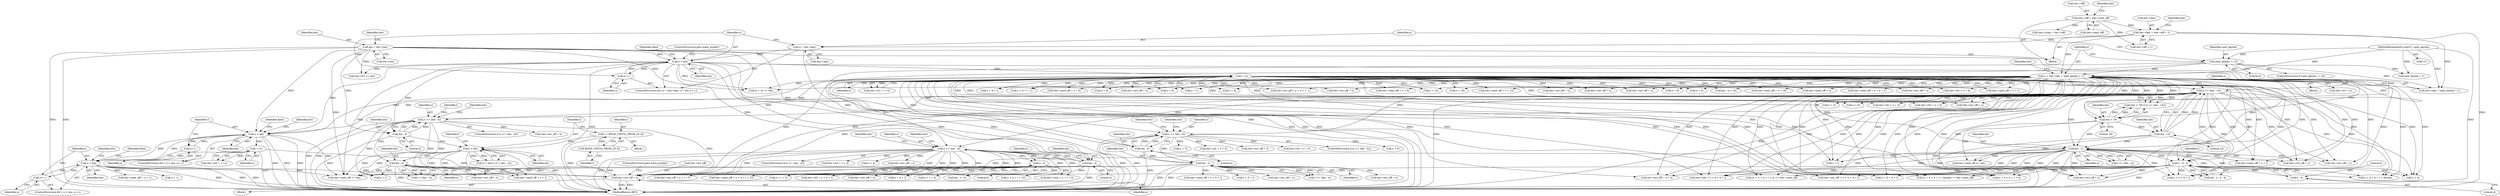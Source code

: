 digraph "0_mongo-c-driver_0d9a4d98bfdf4acd2c0138d4aaeb4e2e0934bd84@pointer" {
"1001063" [label="(Call,iter->err_off = o)"];
"1000676" [label="(Call,o < len)"];
"1000679" [label="(Call,o++)"];
"1000657" [label="(Call,++o)"];
"1000641" [label="(Call,o < len)"];
"1000225" [label="(Call,++o)"];
"1000209" [label="(Call,o < len)"];
"1000212" [label="(Call,o++)"];
"1000204" [label="(Call,o = iter->key)"];
"1000169" [label="(Call,iter->key = iter->off + 1)"];
"1000155" [label="(Call,iter->off = iter->next_off)"];
"1000150" [label="(Call,len = iter->len)"];
"1000644" [label="(Call,o++)"];
"1000230" [label="(Call,o = iter->key + next_keylen + 1)"];
"1000199" [label="(Call,next_keylen == 0)"];
"1000115" [label="(MethodParameterIn,uint32_t next_keylen)"];
"1000553" [label="(Call,len - o)"];
"1000548" [label="(Call,l > len)"];
"1000542" [label="(Call,l = BSON_UINT32_FROM_LE (l))"];
"1000544" [label="(Call,BSON_UINT32_FROM_LE (l))"];
"1000520" [label="(Call,len - 4)"];
"1000518" [label="(Call,o >= (len - 4))"];
"1000760" [label="(Call,o - 4)"];
"1000716" [label="(Call,o >= (len - 4))"];
"1000718" [label="(Call,len - 4)"];
"1000926" [label="(Call,o - 4 - 4)"];
"1000871" [label="(Call,len - o)"];
"1000819" [label="(Call,len < 19)"];
"1000824" [label="(Call,len - 14)"];
"1000822" [label="(Call,o >= (len - 14))"];
"1000928" [label="(Call,4 - 4)"];
"1000435" [label="(Call,len - o)"];
"1000392" [label="(Call,len - 4)"];
"1000390" [label="(Call,o >= (len - 4))"];
"1000694" [label="(Identifier,eoo)"];
"1000554" [label="(Identifier,len)"];
"1000881" [label="(Call,iter->next_off = o + l)"];
"1000173" [label="(Call,iter->off + 1)"];
"1000433" [label="(Call,l >= (len - o))"];
"1001062" [label="(Block,)"];
"1000213" [label="(Identifier,o)"];
"1000169" [label="(Call,iter->key = iter->off + 1)"];
"1000159" [label="(Call,iter->next_off)"];
"1000532" [label="(Identifier,l)"];
"1000786" [label="(Call,o + l + 3)"];
"1000653" [label="(Call,iter->d2 = ++o)"];
"1000717" [label="(Identifier,o)"];
"1000716" [label="(Call,o >= (len - 4))"];
"1000761" [label="(Identifier,o)"];
"1001026" [label="(Call,iter->next_off = o + 16)"];
"1000834" [label="(Call,iter->d2 = o + 4)"];
"1000150" [label="(Call,len = iter->len)"];
"1000704" [label="(Call,iter->next_off = o + 1)"];
"1000156" [label="(Call,iter->off)"];
"1001050" [label="(Call,iter->err_off = o)"];
"1000162" [label="(Call,iter->type = iter->off)"];
"1000677" [label="(Identifier,o)"];
"1000819" [label="(Call,len < 19)"];
"1000404" [label="(Identifier,iter)"];
"1000871" [label="(Call,len - o)"];
"1000206" [label="(Call,iter->key)"];
"1000820" [label="(Identifier,len)"];
"1000319" [label="(Call,o + 4)"];
"1000230" [label="(Call,o = iter->key + next_keylen + 1)"];
"1000940" [label="(Call,o + 4 + 4 + l + 4)"];
"1000212" [label="(Call,o++)"];
"1000557" [label="(Call,iter->err_off = o)"];
"1000157" [label="(Identifier,iter)"];
"1000547" [label="(Call,(l > len) || (l > (len - o)))"];
"1000760" [label="(Call,o - 4)"];
"1000953" [label="(Call,iter->err_off = o + 4)"];
"1000823" [label="(Identifier,o)"];
"1000626" [label="(Call,o + 1)"];
"1000563" [label="(Call,iter->next_off = o + l)"];
"1000576" [label="(Call,o + 12)"];
"1000211" [label="(Identifier,len)"];
"1000406" [label="(Call,o + 4)"];
"1000657" [label="(Call,++o)"];
"1000317" [label="(Call,len - (o + 4))"];
"1000675" [label="(ControlStructure,for (; o < len; o++))"];
"1001017" [label="(Call,iter->next_off = o + 4)"];
"1000555" [label="(Identifier,o)"];
"1001003" [label="(Call,iter->err_off = o + 4 + 4 + l)"];
"1000199" [label="(Call,next_keylen == 0)"];
"1000676" [label="(Call,o < len)"];
"1000548" [label="(Call,l > len)"];
"1000323" [label="(Call,iter->err_off = o)"];
"1000280" [label="(Call,o + 4)"];
"1000393" [label="(Identifier,len)"];
"1000685" [label="(Identifier,data)"];
"1000413" [label="(Call,o + 5)"];
"1000762" [label="(Literal,4)"];
"1000929" [label="(Literal,4)"];
"1000517" [label="(ControlStructure,if (o >= (len - 4)))"];
"1000226" [label="(Identifier,o)"];
"1000764" [label="(Call,iter->err_off = o)"];
"1000845" [label="(Call,o + 8)"];
"1001064" [label="(Call,iter->err_off)"];
"1000590" [label="(Call,iter->err_off = o)"];
"1000873" [label="(Identifier,o)"];
"1000391" [label="(Identifier,o)"];
"1000957" [label="(Call,o + 4)"];
"1000841" [label="(Call,iter->d3 = o + 8)"];
"1001030" [label="(Call,o + 16)"];
"1000221" [label="(Call,iter->d1 = ++o)"];
"1000285" [label="(Call,iter->err_off = o)"];
"1000210" [label="(Identifier,o)"];
"1000231" [label="(Identifier,o)"];
"1000732" [label="(Call,o + 4)"];
"1000524" [label="(Call,iter->err_off = o)"];
"1000520" [label="(Call,len - 4)"];
"1001068" [label="(ControlStructure,goto mark_invalid;)"];
"1000708" [label="(Call,o + 1)"];
"1000402" [label="(Call,iter->d2 = o + 4)"];
"1001038" [label="(Call,iter->next_off = o)"];
"1000645" [label="(Identifier,o)"];
"1000825" [label="(Identifier,len)"];
"1000394" [label="(Literal,4)"];
"1000265" [label="(Call,iter->next_off = o + 8)"];
"1000229" [label="(Block,)"];
"1000225" [label="(Call,++o)"];
"1000398" [label="(Identifier,iter)"];
"1000119" [label="(Block,)"];
"1000396" [label="(Call,iter->err_off = o)"];
"1000241" [label="(Identifier,iter)"];
"1000350" [label="(Call,iter->err_off = o)"];
"1000437" [label="(Identifier,o)"];
"1000236" [label="(Call,next_keylen + 1)"];
"1000466" [label="(Call,iter->err_off = o)"];
"1000295" [label="(Call,o + 4)"];
"1000409" [label="(Call,iter->d3 = o + 5)"];
"1000232" [label="(Call,iter->key + next_keylen + 1)"];
"1000644" [label="(Call,o++)"];
"1000522" [label="(Literal,4)"];
"1001057" [label="(Call,iter->next_off >= len)"];
"1000805" [label="(Call,o + 4 + l + 12)"];
"1000269" [label="(Call,o + 8)"];
"1000151" [label="(Identifier,len)"];
"1000926" [label="(Call,o - 4 - 4)"];
"1000930" [label="(Literal,4)"];
"1000720" [label="(Literal,4)"];
"1000838" [label="(Call,o + 4)"];
"1000201" [label="(Literal,0)"];
"1000722" [label="(Call,iter->err_off = o)"];
"1000932" [label="(Call,iter->err_off = o)"];
"1000822" [label="(Call,o >= (len - 14))"];
"1001067" [label="(Identifier,o)"];
"1000680" [label="(Identifier,o)"];
"1000333" [label="(Call,o + 4 + l)"];
"1000376" [label="(Call,o + 4 + l - 1)"];
"1000544" [label="(Call,BSON_UINT32_FROM_LE (l))"];
"1000826" [label="(Literal,14)"];
"1000724" [label="(Identifier,iter)"];
"1000392" [label="(Call,len - 4)"];
"1000924" [label="(Call,len - o - 4 - 4)"];
"1000209" [label="(Call,o < len)"];
"1001007" [label="(Call,o + 4 + 4 + l)"];
"1000521" [label="(Identifier,len)"];
"1000719" [label="(Identifier,len)"];
"1000928" [label="(Call,4 - 4)"];
"1000543" [label="(Identifier,l)"];
"1001021" [label="(Call,o + 4)"];
"1000965" [label="(Call,o + 4 + 4 + l)"];
"1000642" [label="(Identifier,o)"];
"1000390" [label="(Call,o >= (len - 4))"];
"1000772" [label="(Call,iter->raw + o + l + 3)"];
"1000821" [label="(Literal,19)"];
"1000372" [label="(Call,iter->err_off = o + 4 + l - 1)"];
"1000796" [label="(Call,o + 4 + l)"];
"1001094" [label="(MethodReturn,RET)"];
"1000170" [label="(Call,iter->key)"];
"1000526" [label="(Identifier,iter)"];
"1000550" [label="(Identifier,len)"];
"1000776" [label="(Call,o + l + 3)"];
"1000927" [label="(Identifier,o)"];
"1000503" [label="(Call,iter->next_off = o + 5 + l)"];
"1000164" [label="(Identifier,iter)"];
"1000507" [label="(Call,o + 5 + l)"];
"1000180" [label="(Identifier,iter)"];
"1000650" [label="(Identifier,data)"];
"1000801" [label="(Call,iter->next_off = o + 4 + l + 12)"];
"1000869" [label="(Call,l >= (len - o))"];
"1000758" [label="(Call,len - o - 4)"];
"1000205" [label="(Identifier,o)"];
"1000658" [label="(Identifier,o)"];
"1000875" [label="(Call,iter->err_off = o)"];
"1000204" [label="(Call,o = iter->key)"];
"1000439" [label="(Call,iter->err_off = o)"];
"1000990" [label="(Call,o + 4 + 4 + l + doclen)"];
"1000389" [label="(ControlStructure,if (o >= (len - 4)))"];
"1000551" [label="(Call,l > (len - o))"];
"1000939" [label="(Call,(o + 4 + 4 + l + 4) >= iter->next_off)"];
"1000572" [label="(Call,iter->next_off = o + 12)"];
"1000718" [label="(Call,len - 4)"];
"1000678" [label="(Identifier,len)"];
"1000203" [label="(ControlStructure,for (o = iter->key; o < len; o++))"];
"1000155" [label="(Call,iter->off = iter->next_off)"];
"1000641" [label="(Call,o < len)"];
"1000715" [label="(ControlStructure,if (o >= (len - 4)))"];
"1000152" [label="(Call,iter->len)"];
"1000198" [label="(ControlStructure,if (next_keylen == 0))"];
"1000885" [label="(Call,o + l)"];
"1000792" [label="(Call,iter->d3 = o + 4 + l)"];
"1000115" [label="(MethodParameterIn,uint32_t next_keylen)"];
"1000552" [label="(Identifier,l)"];
"1000782" [label="(Call,iter->err_off = o + l + 3)"];
"1000239" [label="(Call,iter->d1 = o)"];
"1000584" [label="(Call,iter->d1 >= len)"];
"1000818" [label="(Call,(len < 19) || (o >= (len - 14)))"];
"1000279" [label="(Call,(o + 4) >= len)"];
"1000329" [label="(Call,iter->next_off = o + 4 + l)"];
"1000640" [label="(ControlStructure,for (; o < len; o++))"];
"1000616" [label="(Call,iter->err_off = o)"];
"1000436" [label="(Identifier,len)"];
"1000549" [label="(Identifier,l)"];
"1000665" [label="(Identifier,eor)"];
"1000961" [label="(Call,iter->d4 = o + 4 + 4 + l)"];
"1000989" [label="(Call,(o + 4 + 4 + l + doclen) != iter->next_off)"];
"1001063" [label="(Call,iter->err_off = o)"];
"1000828" [label="(Call,iter->err_off = o)"];
"1000200" [label="(Identifier,next_keylen)"];
"1000872" [label="(Identifier,len)"];
"1000218" [label="(Identifier,data)"];
"1000435" [label="(Call,len - o)"];
"1000545" [label="(Identifier,l)"];
"1000519" [label="(Identifier,o)"];
"1000730" [label="(Identifier,iter)"];
"1000643" [label="(Identifier,len)"];
"1000518" [label="(Call,o >= (len - 4))"];
"1000679" [label="(Call,o++)"];
"1000728" [label="(Call,iter->d2 = o + 4)"];
"1000889" [label="(Call,iter->next_off >= len)"];
"1000553" [label="(Call,len - o)"];
"1000542" [label="(Call,l = BSON_UINT32_FROM_LE (l))"];
"1000895" [label="(Call,iter->err_off = o)"];
"1000291" [label="(Call,iter->d2 = o + 4)"];
"1000515" [label="(Block,)"];
"1000622" [label="(Call,iter->next_off = o + 1)"];
"1000245" [label="(ControlStructure,goto mark_invalid;)"];
"1000824" [label="(Call,len - 14)"];
"1000567" [label="(Call,o + l)"];
"1001063" -> "1001062"  [label="AST: "];
"1001063" -> "1001067"  [label="CFG: "];
"1001064" -> "1001063"  [label="AST: "];
"1001067" -> "1001063"  [label="AST: "];
"1001068" -> "1001063"  [label="CFG: "];
"1001063" -> "1001094"  [label="DDG: "];
"1001063" -> "1001094"  [label="DDG: "];
"1000676" -> "1001063"  [label="DDG: "];
"1000657" -> "1001063"  [label="DDG: "];
"1000225" -> "1001063"  [label="DDG: "];
"1000230" -> "1001063"  [label="DDG: "];
"1000553" -> "1001063"  [label="DDG: "];
"1000518" -> "1001063"  [label="DDG: "];
"1000760" -> "1001063"  [label="DDG: "];
"1000716" -> "1001063"  [label="DDG: "];
"1000926" -> "1001063"  [label="DDG: "];
"1000871" -> "1001063"  [label="DDG: "];
"1000822" -> "1001063"  [label="DDG: "];
"1000435" -> "1001063"  [label="DDG: "];
"1000676" -> "1000675"  [label="AST: "];
"1000676" -> "1000678"  [label="CFG: "];
"1000677" -> "1000676"  [label="AST: "];
"1000678" -> "1000676"  [label="AST: "];
"1000685" -> "1000676"  [label="CFG: "];
"1000694" -> "1000676"  [label="CFG: "];
"1000676" -> "1001094"  [label="DDG: "];
"1000676" -> "1001094"  [label="DDG: "];
"1000676" -> "1001094"  [label="DDG: "];
"1000679" -> "1000676"  [label="DDG: "];
"1000657" -> "1000676"  [label="DDG: "];
"1000641" -> "1000676"  [label="DDG: "];
"1000641" -> "1000676"  [label="DDG: "];
"1000676" -> "1000679"  [label="DDG: "];
"1000676" -> "1000704"  [label="DDG: "];
"1000676" -> "1000708"  [label="DDG: "];
"1000676" -> "1001057"  [label="DDG: "];
"1000679" -> "1000675"  [label="AST: "];
"1000679" -> "1000680"  [label="CFG: "];
"1000680" -> "1000679"  [label="AST: "];
"1000677" -> "1000679"  [label="CFG: "];
"1000657" -> "1000653"  [label="AST: "];
"1000657" -> "1000658"  [label="CFG: "];
"1000658" -> "1000657"  [label="AST: "];
"1000653" -> "1000657"  [label="CFG: "];
"1000657" -> "1001094"  [label="DDG: "];
"1000657" -> "1000653"  [label="DDG: "];
"1000641" -> "1000657"  [label="DDG: "];
"1000641" -> "1000640"  [label="AST: "];
"1000641" -> "1000643"  [label="CFG: "];
"1000642" -> "1000641"  [label="AST: "];
"1000643" -> "1000641"  [label="AST: "];
"1000650" -> "1000641"  [label="CFG: "];
"1000665" -> "1000641"  [label="CFG: "];
"1000641" -> "1001094"  [label="DDG: "];
"1000641" -> "1001094"  [label="DDG: "];
"1000641" -> "1001094"  [label="DDG: "];
"1000225" -> "1000641"  [label="DDG: "];
"1000644" -> "1000641"  [label="DDG: "];
"1000230" -> "1000641"  [label="DDG: "];
"1000150" -> "1000641"  [label="DDG: "];
"1000209" -> "1000641"  [label="DDG: "];
"1000641" -> "1000644"  [label="DDG: "];
"1000641" -> "1001057"  [label="DDG: "];
"1000225" -> "1000221"  [label="AST: "];
"1000225" -> "1000226"  [label="CFG: "];
"1000226" -> "1000225"  [label="AST: "];
"1000221" -> "1000225"  [label="CFG: "];
"1000225" -> "1000221"  [label="DDG: "];
"1000209" -> "1000225"  [label="DDG: "];
"1000225" -> "1000265"  [label="DDG: "];
"1000225" -> "1000269"  [label="DDG: "];
"1000225" -> "1000279"  [label="DDG: "];
"1000225" -> "1000280"  [label="DDG: "];
"1000225" -> "1000285"  [label="DDG: "];
"1000225" -> "1000291"  [label="DDG: "];
"1000225" -> "1000295"  [label="DDG: "];
"1000225" -> "1000317"  [label="DDG: "];
"1000225" -> "1000319"  [label="DDG: "];
"1000225" -> "1000323"  [label="DDG: "];
"1000225" -> "1000329"  [label="DDG: "];
"1000225" -> "1000333"  [label="DDG: "];
"1000225" -> "1000350"  [label="DDG: "];
"1000225" -> "1000372"  [label="DDG: "];
"1000225" -> "1000376"  [label="DDG: "];
"1000225" -> "1000390"  [label="DDG: "];
"1000225" -> "1000518"  [label="DDG: "];
"1000225" -> "1000572"  [label="DDG: "];
"1000225" -> "1000576"  [label="DDG: "];
"1000225" -> "1000590"  [label="DDG: "];
"1000225" -> "1000616"  [label="DDG: "];
"1000225" -> "1000622"  [label="DDG: "];
"1000225" -> "1000626"  [label="DDG: "];
"1000225" -> "1000716"  [label="DDG: "];
"1000225" -> "1000822"  [label="DDG: "];
"1000225" -> "1000828"  [label="DDG: "];
"1000225" -> "1000834"  [label="DDG: "];
"1000225" -> "1000838"  [label="DDG: "];
"1000225" -> "1000841"  [label="DDG: "];
"1000225" -> "1000845"  [label="DDG: "];
"1000225" -> "1000871"  [label="DDG: "];
"1000225" -> "1000875"  [label="DDG: "];
"1000225" -> "1000881"  [label="DDG: "];
"1000225" -> "1000885"  [label="DDG: "];
"1000225" -> "1000895"  [label="DDG: "];
"1000225" -> "1000926"  [label="DDG: "];
"1000225" -> "1000932"  [label="DDG: "];
"1000225" -> "1000939"  [label="DDG: "];
"1000225" -> "1000940"  [label="DDG: "];
"1000225" -> "1000953"  [label="DDG: "];
"1000225" -> "1000957"  [label="DDG: "];
"1000225" -> "1000961"  [label="DDG: "];
"1000225" -> "1000965"  [label="DDG: "];
"1000225" -> "1000989"  [label="DDG: "];
"1000225" -> "1000990"  [label="DDG: "];
"1000225" -> "1001003"  [label="DDG: "];
"1000225" -> "1001007"  [label="DDG: "];
"1000225" -> "1001017"  [label="DDG: "];
"1000225" -> "1001021"  [label="DDG: "];
"1000225" -> "1001026"  [label="DDG: "];
"1000225" -> "1001030"  [label="DDG: "];
"1000225" -> "1001038"  [label="DDG: "];
"1000225" -> "1001050"  [label="DDG: "];
"1000209" -> "1000203"  [label="AST: "];
"1000209" -> "1000211"  [label="CFG: "];
"1000210" -> "1000209"  [label="AST: "];
"1000211" -> "1000209"  [label="AST: "];
"1000218" -> "1000209"  [label="CFG: "];
"1000245" -> "1000209"  [label="CFG: "];
"1000209" -> "1001094"  [label="DDG: "];
"1000209" -> "1001094"  [label="DDG: "];
"1000209" -> "1001094"  [label="DDG: "];
"1000212" -> "1000209"  [label="DDG: "];
"1000204" -> "1000209"  [label="DDG: "];
"1000150" -> "1000209"  [label="DDG: "];
"1000209" -> "1000212"  [label="DDG: "];
"1000209" -> "1000279"  [label="DDG: "];
"1000209" -> "1000392"  [label="DDG: "];
"1000209" -> "1000520"  [label="DDG: "];
"1000209" -> "1000584"  [label="DDG: "];
"1000209" -> "1000718"  [label="DDG: "];
"1000209" -> "1000819"  [label="DDG: "];
"1000209" -> "1001057"  [label="DDG: "];
"1000212" -> "1000203"  [label="AST: "];
"1000212" -> "1000213"  [label="CFG: "];
"1000213" -> "1000212"  [label="AST: "];
"1000210" -> "1000212"  [label="CFG: "];
"1000204" -> "1000203"  [label="AST: "];
"1000204" -> "1000206"  [label="CFG: "];
"1000205" -> "1000204"  [label="AST: "];
"1000206" -> "1000204"  [label="AST: "];
"1000210" -> "1000204"  [label="CFG: "];
"1000204" -> "1001094"  [label="DDG: "];
"1000169" -> "1000204"  [label="DDG: "];
"1000169" -> "1000119"  [label="AST: "];
"1000169" -> "1000173"  [label="CFG: "];
"1000170" -> "1000169"  [label="AST: "];
"1000173" -> "1000169"  [label="AST: "];
"1000180" -> "1000169"  [label="CFG: "];
"1000169" -> "1001094"  [label="DDG: "];
"1000155" -> "1000169"  [label="DDG: "];
"1000169" -> "1000230"  [label="DDG: "];
"1000169" -> "1000232"  [label="DDG: "];
"1000155" -> "1000119"  [label="AST: "];
"1000155" -> "1000159"  [label="CFG: "];
"1000156" -> "1000155"  [label="AST: "];
"1000159" -> "1000155"  [label="AST: "];
"1000164" -> "1000155"  [label="CFG: "];
"1000155" -> "1000162"  [label="DDG: "];
"1000155" -> "1000173"  [label="DDG: "];
"1000150" -> "1000119"  [label="AST: "];
"1000150" -> "1000152"  [label="CFG: "];
"1000151" -> "1000150"  [label="AST: "];
"1000152" -> "1000150"  [label="AST: "];
"1000157" -> "1000150"  [label="CFG: "];
"1000150" -> "1001094"  [label="DDG: "];
"1000150" -> "1001094"  [label="DDG: "];
"1000150" -> "1000279"  [label="DDG: "];
"1000150" -> "1000392"  [label="DDG: "];
"1000150" -> "1000520"  [label="DDG: "];
"1000150" -> "1000584"  [label="DDG: "];
"1000150" -> "1000718"  [label="DDG: "];
"1000150" -> "1000819"  [label="DDG: "];
"1000150" -> "1001057"  [label="DDG: "];
"1000644" -> "1000640"  [label="AST: "];
"1000644" -> "1000645"  [label="CFG: "];
"1000645" -> "1000644"  [label="AST: "];
"1000642" -> "1000644"  [label="CFG: "];
"1000230" -> "1000229"  [label="AST: "];
"1000230" -> "1000232"  [label="CFG: "];
"1000231" -> "1000230"  [label="AST: "];
"1000232" -> "1000230"  [label="AST: "];
"1000241" -> "1000230"  [label="CFG: "];
"1000230" -> "1001094"  [label="DDG: "];
"1000199" -> "1000230"  [label="DDG: "];
"1000115" -> "1000230"  [label="DDG: "];
"1000230" -> "1000239"  [label="DDG: "];
"1000230" -> "1000265"  [label="DDG: "];
"1000230" -> "1000269"  [label="DDG: "];
"1000230" -> "1000279"  [label="DDG: "];
"1000230" -> "1000280"  [label="DDG: "];
"1000230" -> "1000285"  [label="DDG: "];
"1000230" -> "1000291"  [label="DDG: "];
"1000230" -> "1000295"  [label="DDG: "];
"1000230" -> "1000317"  [label="DDG: "];
"1000230" -> "1000319"  [label="DDG: "];
"1000230" -> "1000323"  [label="DDG: "];
"1000230" -> "1000329"  [label="DDG: "];
"1000230" -> "1000333"  [label="DDG: "];
"1000230" -> "1000350"  [label="DDG: "];
"1000230" -> "1000372"  [label="DDG: "];
"1000230" -> "1000376"  [label="DDG: "];
"1000230" -> "1000390"  [label="DDG: "];
"1000230" -> "1000518"  [label="DDG: "];
"1000230" -> "1000572"  [label="DDG: "];
"1000230" -> "1000576"  [label="DDG: "];
"1000230" -> "1000590"  [label="DDG: "];
"1000230" -> "1000616"  [label="DDG: "];
"1000230" -> "1000622"  [label="DDG: "];
"1000230" -> "1000626"  [label="DDG: "];
"1000230" -> "1000716"  [label="DDG: "];
"1000230" -> "1000822"  [label="DDG: "];
"1000230" -> "1000828"  [label="DDG: "];
"1000230" -> "1000834"  [label="DDG: "];
"1000230" -> "1000838"  [label="DDG: "];
"1000230" -> "1000841"  [label="DDG: "];
"1000230" -> "1000845"  [label="DDG: "];
"1000230" -> "1000871"  [label="DDG: "];
"1000230" -> "1000875"  [label="DDG: "];
"1000230" -> "1000881"  [label="DDG: "];
"1000230" -> "1000885"  [label="DDG: "];
"1000230" -> "1000895"  [label="DDG: "];
"1000230" -> "1000926"  [label="DDG: "];
"1000230" -> "1000932"  [label="DDG: "];
"1000230" -> "1000939"  [label="DDG: "];
"1000230" -> "1000940"  [label="DDG: "];
"1000230" -> "1000953"  [label="DDG: "];
"1000230" -> "1000957"  [label="DDG: "];
"1000230" -> "1000961"  [label="DDG: "];
"1000230" -> "1000965"  [label="DDG: "];
"1000230" -> "1000989"  [label="DDG: "];
"1000230" -> "1000990"  [label="DDG: "];
"1000230" -> "1001003"  [label="DDG: "];
"1000230" -> "1001007"  [label="DDG: "];
"1000230" -> "1001017"  [label="DDG: "];
"1000230" -> "1001021"  [label="DDG: "];
"1000230" -> "1001026"  [label="DDG: "];
"1000230" -> "1001030"  [label="DDG: "];
"1000230" -> "1001038"  [label="DDG: "];
"1000230" -> "1001050"  [label="DDG: "];
"1000199" -> "1000198"  [label="AST: "];
"1000199" -> "1000201"  [label="CFG: "];
"1000200" -> "1000199"  [label="AST: "];
"1000201" -> "1000199"  [label="AST: "];
"1000205" -> "1000199"  [label="CFG: "];
"1000231" -> "1000199"  [label="CFG: "];
"1000199" -> "1001094"  [label="DDG: "];
"1000199" -> "1001094"  [label="DDG: "];
"1000115" -> "1000199"  [label="DDG: "];
"1000199" -> "1000232"  [label="DDG: "];
"1000199" -> "1000236"  [label="DDG: "];
"1000115" -> "1000113"  [label="AST: "];
"1000115" -> "1001094"  [label="DDG: "];
"1000115" -> "1000232"  [label="DDG: "];
"1000115" -> "1000236"  [label="DDG: "];
"1000553" -> "1000551"  [label="AST: "];
"1000553" -> "1000555"  [label="CFG: "];
"1000554" -> "1000553"  [label="AST: "];
"1000555" -> "1000553"  [label="AST: "];
"1000551" -> "1000553"  [label="CFG: "];
"1000553" -> "1001094"  [label="DDG: "];
"1000553" -> "1000551"  [label="DDG: "];
"1000553" -> "1000551"  [label="DDG: "];
"1000548" -> "1000553"  [label="DDG: "];
"1000518" -> "1000553"  [label="DDG: "];
"1000553" -> "1000557"  [label="DDG: "];
"1000553" -> "1000563"  [label="DDG: "];
"1000553" -> "1000567"  [label="DDG: "];
"1000553" -> "1001057"  [label="DDG: "];
"1000548" -> "1000547"  [label="AST: "];
"1000548" -> "1000550"  [label="CFG: "];
"1000549" -> "1000548"  [label="AST: "];
"1000550" -> "1000548"  [label="AST: "];
"1000552" -> "1000548"  [label="CFG: "];
"1000547" -> "1000548"  [label="CFG: "];
"1000548" -> "1001094"  [label="DDG: "];
"1000548" -> "1001094"  [label="DDG: "];
"1000548" -> "1000547"  [label="DDG: "];
"1000548" -> "1000547"  [label="DDG: "];
"1000542" -> "1000548"  [label="DDG: "];
"1000520" -> "1000548"  [label="DDG: "];
"1000548" -> "1000551"  [label="DDG: "];
"1000548" -> "1000563"  [label="DDG: "];
"1000548" -> "1000567"  [label="DDG: "];
"1000548" -> "1001057"  [label="DDG: "];
"1000542" -> "1000515"  [label="AST: "];
"1000542" -> "1000544"  [label="CFG: "];
"1000543" -> "1000542"  [label="AST: "];
"1000544" -> "1000542"  [label="AST: "];
"1000549" -> "1000542"  [label="CFG: "];
"1000542" -> "1001094"  [label="DDG: "];
"1000544" -> "1000542"  [label="DDG: "];
"1000544" -> "1000545"  [label="CFG: "];
"1000545" -> "1000544"  [label="AST: "];
"1000520" -> "1000518"  [label="AST: "];
"1000520" -> "1000522"  [label="CFG: "];
"1000521" -> "1000520"  [label="AST: "];
"1000522" -> "1000520"  [label="AST: "];
"1000518" -> "1000520"  [label="CFG: "];
"1000520" -> "1001094"  [label="DDG: "];
"1000520" -> "1000518"  [label="DDG: "];
"1000520" -> "1000518"  [label="DDG: "];
"1000518" -> "1000517"  [label="AST: "];
"1000519" -> "1000518"  [label="AST: "];
"1000526" -> "1000518"  [label="CFG: "];
"1000532" -> "1000518"  [label="CFG: "];
"1000518" -> "1001094"  [label="DDG: "];
"1000518" -> "1001094"  [label="DDG: "];
"1000518" -> "1000524"  [label="DDG: "];
"1000518" -> "1000557"  [label="DDG: "];
"1000518" -> "1000563"  [label="DDG: "];
"1000518" -> "1000567"  [label="DDG: "];
"1000760" -> "1000758"  [label="AST: "];
"1000760" -> "1000762"  [label="CFG: "];
"1000761" -> "1000760"  [label="AST: "];
"1000762" -> "1000760"  [label="AST: "];
"1000758" -> "1000760"  [label="CFG: "];
"1000760" -> "1000758"  [label="DDG: "];
"1000760" -> "1000758"  [label="DDG: "];
"1000716" -> "1000760"  [label="DDG: "];
"1000760" -> "1000764"  [label="DDG: "];
"1000760" -> "1000772"  [label="DDG: "];
"1000760" -> "1000776"  [label="DDG: "];
"1000760" -> "1000782"  [label="DDG: "];
"1000760" -> "1000786"  [label="DDG: "];
"1000760" -> "1000792"  [label="DDG: "];
"1000760" -> "1000796"  [label="DDG: "];
"1000760" -> "1000801"  [label="DDG: "];
"1000760" -> "1000805"  [label="DDG: "];
"1000716" -> "1000715"  [label="AST: "];
"1000716" -> "1000718"  [label="CFG: "];
"1000717" -> "1000716"  [label="AST: "];
"1000718" -> "1000716"  [label="AST: "];
"1000724" -> "1000716"  [label="CFG: "];
"1000730" -> "1000716"  [label="CFG: "];
"1000716" -> "1001094"  [label="DDG: "];
"1000716" -> "1001094"  [label="DDG: "];
"1000718" -> "1000716"  [label="DDG: "];
"1000718" -> "1000716"  [label="DDG: "];
"1000716" -> "1000722"  [label="DDG: "];
"1000716" -> "1000728"  [label="DDG: "];
"1000716" -> "1000732"  [label="DDG: "];
"1000716" -> "1000764"  [label="DDG: "];
"1000716" -> "1000772"  [label="DDG: "];
"1000716" -> "1000776"  [label="DDG: "];
"1000716" -> "1000782"  [label="DDG: "];
"1000716" -> "1000786"  [label="DDG: "];
"1000716" -> "1000792"  [label="DDG: "];
"1000716" -> "1000796"  [label="DDG: "];
"1000716" -> "1000801"  [label="DDG: "];
"1000716" -> "1000805"  [label="DDG: "];
"1000718" -> "1000720"  [label="CFG: "];
"1000719" -> "1000718"  [label="AST: "];
"1000720" -> "1000718"  [label="AST: "];
"1000718" -> "1001094"  [label="DDG: "];
"1000718" -> "1000758"  [label="DDG: "];
"1000718" -> "1001057"  [label="DDG: "];
"1000926" -> "1000924"  [label="AST: "];
"1000926" -> "1000928"  [label="CFG: "];
"1000927" -> "1000926"  [label="AST: "];
"1000928" -> "1000926"  [label="AST: "];
"1000924" -> "1000926"  [label="CFG: "];
"1000926" -> "1001094"  [label="DDG: "];
"1000926" -> "1000924"  [label="DDG: "];
"1000926" -> "1000924"  [label="DDG: "];
"1000871" -> "1000926"  [label="DDG: "];
"1000822" -> "1000926"  [label="DDG: "];
"1000928" -> "1000926"  [label="DDG: "];
"1000926" -> "1000932"  [label="DDG: "];
"1000926" -> "1000939"  [label="DDG: "];
"1000926" -> "1000940"  [label="DDG: "];
"1000926" -> "1000953"  [label="DDG: "];
"1000926" -> "1000957"  [label="DDG: "];
"1000926" -> "1000961"  [label="DDG: "];
"1000926" -> "1000965"  [label="DDG: "];
"1000926" -> "1000989"  [label="DDG: "];
"1000926" -> "1000990"  [label="DDG: "];
"1000926" -> "1001003"  [label="DDG: "];
"1000926" -> "1001007"  [label="DDG: "];
"1000871" -> "1000869"  [label="AST: "];
"1000871" -> "1000873"  [label="CFG: "];
"1000872" -> "1000871"  [label="AST: "];
"1000873" -> "1000871"  [label="AST: "];
"1000869" -> "1000871"  [label="CFG: "];
"1000871" -> "1001094"  [label="DDG: "];
"1000871" -> "1000869"  [label="DDG: "];
"1000871" -> "1000869"  [label="DDG: "];
"1000819" -> "1000871"  [label="DDG: "];
"1000824" -> "1000871"  [label="DDG: "];
"1000822" -> "1000871"  [label="DDG: "];
"1000871" -> "1000875"  [label="DDG: "];
"1000871" -> "1000881"  [label="DDG: "];
"1000871" -> "1000885"  [label="DDG: "];
"1000871" -> "1000889"  [label="DDG: "];
"1000871" -> "1000895"  [label="DDG: "];
"1000871" -> "1000932"  [label="DDG: "];
"1000871" -> "1000939"  [label="DDG: "];
"1000871" -> "1000940"  [label="DDG: "];
"1000871" -> "1000953"  [label="DDG: "];
"1000871" -> "1000957"  [label="DDG: "];
"1000871" -> "1000961"  [label="DDG: "];
"1000871" -> "1000965"  [label="DDG: "];
"1000871" -> "1000989"  [label="DDG: "];
"1000871" -> "1000990"  [label="DDG: "];
"1000871" -> "1001003"  [label="DDG: "];
"1000871" -> "1001007"  [label="DDG: "];
"1000819" -> "1000818"  [label="AST: "];
"1000819" -> "1000821"  [label="CFG: "];
"1000820" -> "1000819"  [label="AST: "];
"1000821" -> "1000819"  [label="AST: "];
"1000823" -> "1000819"  [label="CFG: "];
"1000818" -> "1000819"  [label="CFG: "];
"1000819" -> "1001094"  [label="DDG: "];
"1000819" -> "1000818"  [label="DDG: "];
"1000819" -> "1000818"  [label="DDG: "];
"1000819" -> "1000824"  [label="DDG: "];
"1000819" -> "1000889"  [label="DDG: "];
"1000824" -> "1000822"  [label="AST: "];
"1000824" -> "1000826"  [label="CFG: "];
"1000825" -> "1000824"  [label="AST: "];
"1000826" -> "1000824"  [label="AST: "];
"1000822" -> "1000824"  [label="CFG: "];
"1000824" -> "1001094"  [label="DDG: "];
"1000824" -> "1000822"  [label="DDG: "];
"1000824" -> "1000822"  [label="DDG: "];
"1000824" -> "1000889"  [label="DDG: "];
"1000822" -> "1000818"  [label="AST: "];
"1000823" -> "1000822"  [label="AST: "];
"1000818" -> "1000822"  [label="CFG: "];
"1000822" -> "1001094"  [label="DDG: "];
"1000822" -> "1000818"  [label="DDG: "];
"1000822" -> "1000818"  [label="DDG: "];
"1000822" -> "1000828"  [label="DDG: "];
"1000822" -> "1000834"  [label="DDG: "];
"1000822" -> "1000838"  [label="DDG: "];
"1000822" -> "1000841"  [label="DDG: "];
"1000822" -> "1000845"  [label="DDG: "];
"1000822" -> "1000875"  [label="DDG: "];
"1000822" -> "1000881"  [label="DDG: "];
"1000822" -> "1000885"  [label="DDG: "];
"1000822" -> "1000895"  [label="DDG: "];
"1000822" -> "1000932"  [label="DDG: "];
"1000822" -> "1000939"  [label="DDG: "];
"1000822" -> "1000940"  [label="DDG: "];
"1000822" -> "1000953"  [label="DDG: "];
"1000822" -> "1000957"  [label="DDG: "];
"1000822" -> "1000961"  [label="DDG: "];
"1000822" -> "1000965"  [label="DDG: "];
"1000822" -> "1000989"  [label="DDG: "];
"1000822" -> "1000990"  [label="DDG: "];
"1000822" -> "1001003"  [label="DDG: "];
"1000822" -> "1001007"  [label="DDG: "];
"1000928" -> "1000930"  [label="CFG: "];
"1000929" -> "1000928"  [label="AST: "];
"1000930" -> "1000928"  [label="AST: "];
"1000435" -> "1000433"  [label="AST: "];
"1000435" -> "1000437"  [label="CFG: "];
"1000436" -> "1000435"  [label="AST: "];
"1000437" -> "1000435"  [label="AST: "];
"1000433" -> "1000435"  [label="CFG: "];
"1000435" -> "1001094"  [label="DDG: "];
"1000435" -> "1001094"  [label="DDG: "];
"1000435" -> "1000433"  [label="DDG: "];
"1000435" -> "1000433"  [label="DDG: "];
"1000392" -> "1000435"  [label="DDG: "];
"1000390" -> "1000435"  [label="DDG: "];
"1000435" -> "1000439"  [label="DDG: "];
"1000435" -> "1000466"  [label="DDG: "];
"1000435" -> "1000503"  [label="DDG: "];
"1000435" -> "1000507"  [label="DDG: "];
"1000435" -> "1001057"  [label="DDG: "];
"1000392" -> "1000390"  [label="AST: "];
"1000392" -> "1000394"  [label="CFG: "];
"1000393" -> "1000392"  [label="AST: "];
"1000394" -> "1000392"  [label="AST: "];
"1000390" -> "1000392"  [label="CFG: "];
"1000392" -> "1001094"  [label="DDG: "];
"1000392" -> "1000390"  [label="DDG: "];
"1000392" -> "1000390"  [label="DDG: "];
"1000390" -> "1000389"  [label="AST: "];
"1000391" -> "1000390"  [label="AST: "];
"1000398" -> "1000390"  [label="CFG: "];
"1000404" -> "1000390"  [label="CFG: "];
"1000390" -> "1001094"  [label="DDG: "];
"1000390" -> "1001094"  [label="DDG: "];
"1000390" -> "1000396"  [label="DDG: "];
"1000390" -> "1000402"  [label="DDG: "];
"1000390" -> "1000406"  [label="DDG: "];
"1000390" -> "1000409"  [label="DDG: "];
"1000390" -> "1000413"  [label="DDG: "];
}
